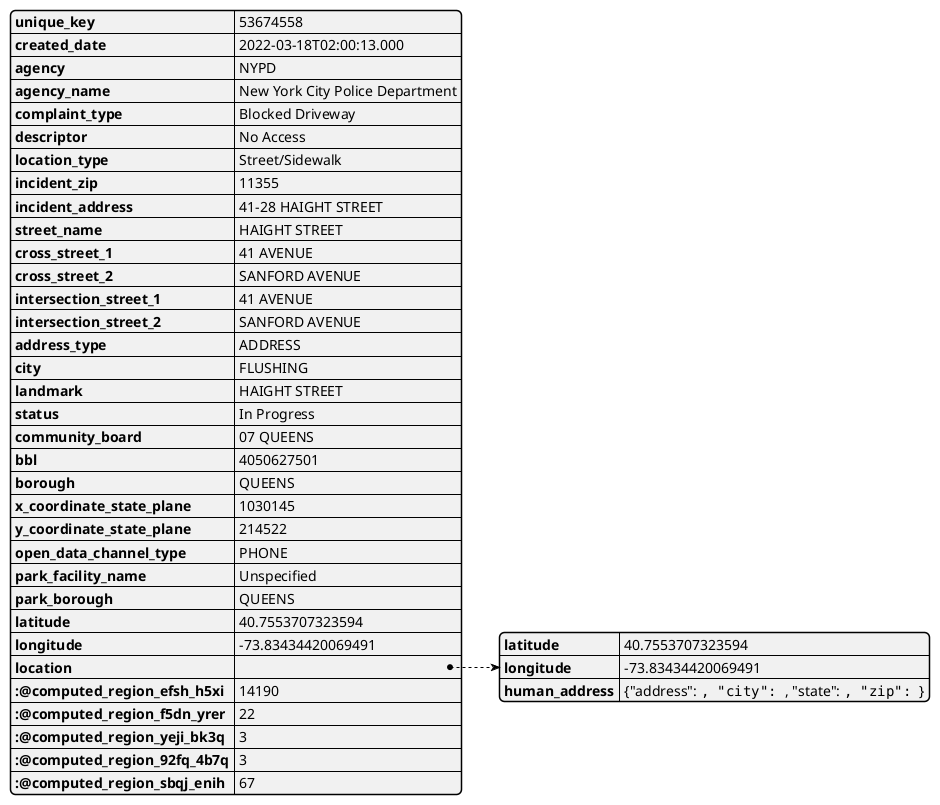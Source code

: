 
@startjson

   { 
        "unique_key": "53674558",
        "created_date": "2022-03-18T02:00:13.000",
        "agency": "NYPD",
        "agency_name": "New York City Police Department",
        "complaint_type": "Blocked Driveway",
        "descriptor": "No Access",
        "location_type": "Street/Sidewalk",
        "incident_zip": "11355",
        "incident_address": "41-28 HAIGHT STREET",
        "street_name": "HAIGHT STREET",
        "cross_street_1": "41 AVENUE",
        "cross_street_2": "SANFORD AVENUE",
        "intersection_street_1": "41 AVENUE",
        "intersection_street_2": "SANFORD AVENUE",
        "address_type": "ADDRESS",
        "city": "FLUSHING",
        "landmark": "HAIGHT STREET",
        "status": "In Progress",
        "community_board": "07 QUEENS",
        "bbl": "4050627501",
        "borough": "QUEENS",
        "x_coordinate_state_plane": "1030145",
        "y_coordinate_state_plane": "214522",
        "open_data_channel_type": "PHONE",
        "park_facility_name": "Unspecified",
        "park_borough": "QUEENS",
        "latitude": "40.7553707323594",
        "longitude": "-73.83434420069491",
        "location": {
            "latitude": "40.7553707323594",
            "longitude": "-73.83434420069491",
            "human_address": "{\"address\": \"\", \"city\": \"\", \"state\": \"\", \"zip\": \"\"}"
        },
        ":@computed_region_efsh_h5xi": "14190",
        ":@computed_region_f5dn_yrer": "22",
        ":@computed_region_yeji_bk3q": "3",
        ":@computed_region_92fq_4b7q": "3",
        ":@computed_region_sbqj_enih": "67"
    }

@endjson